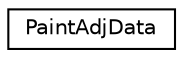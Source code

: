 digraph G
{
  edge [fontname="Helvetica",fontsize="10",labelfontname="Helvetica",labelfontsize="10"];
  node [fontname="Helvetica",fontsize="10",shape=record];
  rankdir=LR;
  Node1 [label="PaintAdjData",height=0.2,width=0.4,color="black", fillcolor="white", style="filled",URL="$df/d44/structPaintAdjData.html"];
}
